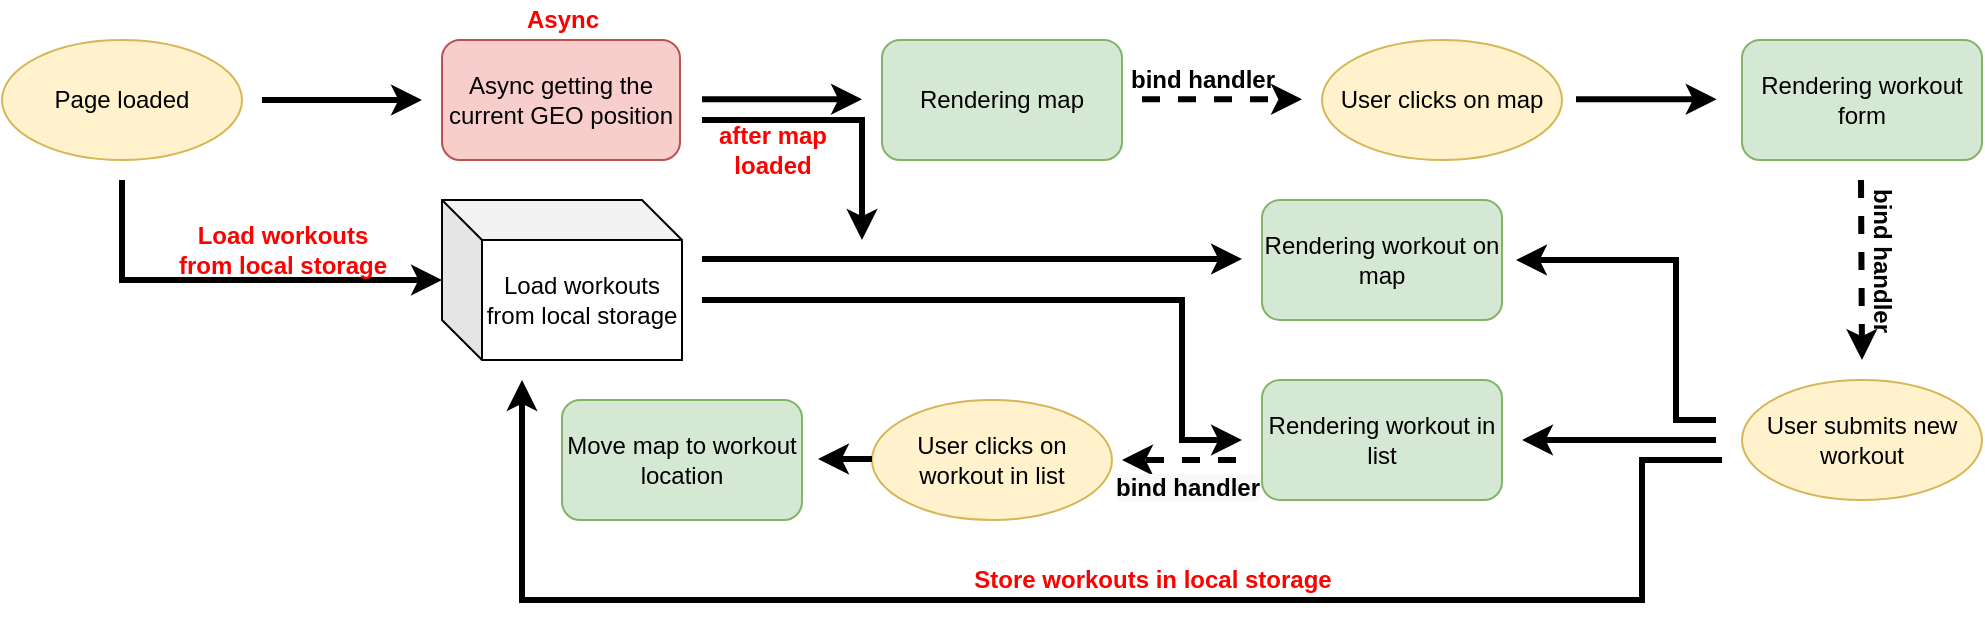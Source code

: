<mxfile version="17.2.4" type="github"><diagram id="C5RBs43oDa-KdzZeNtuy" name="Page-1"><mxGraphModel dx="1865" dy="560" grid="1" gridSize="10" guides="1" tooltips="1" connect="1" arrows="1" fold="1" page="1" pageScale="1" pageWidth="827" pageHeight="1169" math="0" shadow="0"><root><mxCell id="WIyWlLk6GJQsqaUBKTNV-0"/><mxCell id="WIyWlLk6GJQsqaUBKTNV-1" parent="WIyWlLk6GJQsqaUBKTNV-0"/><mxCell id="IAMbX6F5wWUgLAyOuemn-1" value="" style="endArrow=classic;html=1;rounded=0;strokeWidth=3;" parent="WIyWlLk6GJQsqaUBKTNV-1" edge="1"><mxGeometry width="50" height="50" relative="1" as="geometry"><mxPoint x="100" y="80" as="sourcePoint"/><mxPoint x="180" y="80" as="targetPoint"/></mxGeometry></mxCell><mxCell id="IAMbX6F5wWUgLAyOuemn-2" value="Async getting the current GEO position" style="rounded=1;whiteSpace=wrap;html=1;fillColor=#f8cecc;strokeColor=#b85450;" parent="WIyWlLk6GJQsqaUBKTNV-1" vertex="1"><mxGeometry x="190" y="50" width="119" height="60" as="geometry"/></mxCell><mxCell id="IAMbX6F5wWUgLAyOuemn-3" value="" style="endArrow=classic;html=1;rounded=0;strokeWidth=3;" parent="WIyWlLk6GJQsqaUBKTNV-1" edge="1"><mxGeometry width="50" height="50" relative="1" as="geometry"><mxPoint x="320" y="79.66" as="sourcePoint"/><mxPoint x="400" y="79.66" as="targetPoint"/></mxGeometry></mxCell><mxCell id="IAMbX6F5wWUgLAyOuemn-4" value="Rendering map" style="rounded=1;whiteSpace=wrap;html=1;fillColor=#d5e8d4;strokeColor=#82b366;" parent="WIyWlLk6GJQsqaUBKTNV-1" vertex="1"><mxGeometry x="410" y="50" width="120" height="60" as="geometry"/></mxCell><mxCell id="IAMbX6F5wWUgLAyOuemn-5" value="" style="endArrow=classic;html=1;rounded=0;strokeWidth=3;dashed=1;" parent="WIyWlLk6GJQsqaUBKTNV-1" edge="1"><mxGeometry width="50" height="50" relative="1" as="geometry"><mxPoint x="540" y="79.66" as="sourcePoint"/><mxPoint x="620" y="79.66" as="targetPoint"/></mxGeometry></mxCell><mxCell id="IAMbX6F5wWUgLAyOuemn-6" value="Rendering workout form" style="rounded=1;whiteSpace=wrap;html=1;fillColor=#d5e8d4;strokeColor=#82b366;" parent="WIyWlLk6GJQsqaUBKTNV-1" vertex="1"><mxGeometry x="840" y="50" width="120" height="60" as="geometry"/></mxCell><mxCell id="IAMbX6F5wWUgLAyOuemn-7" value="User clicks on map" style="ellipse;whiteSpace=wrap;html=1;fillColor=#fff2cc;strokeColor=#d6b656;" parent="WIyWlLk6GJQsqaUBKTNV-1" vertex="1"><mxGeometry x="630" y="50" width="120" height="60" as="geometry"/></mxCell><mxCell id="IAMbX6F5wWUgLAyOuemn-8" value="" style="endArrow=classic;html=1;rounded=0;strokeWidth=3;" parent="WIyWlLk6GJQsqaUBKTNV-1" edge="1"><mxGeometry width="50" height="50" relative="1" as="geometry"><mxPoint x="757" y="79.66" as="sourcePoint"/><mxPoint x="827.34" y="79.66" as="targetPoint"/></mxGeometry></mxCell><mxCell id="IAMbX6F5wWUgLAyOuemn-9" value="Page loaded" style="ellipse;whiteSpace=wrap;html=1;fillColor=#fff2cc;strokeColor=#d6b656;" parent="WIyWlLk6GJQsqaUBKTNV-1" vertex="1"><mxGeometry x="-30" y="50" width="120" height="60" as="geometry"/></mxCell><mxCell id="IAMbX6F5wWUgLAyOuemn-10" value="&lt;b&gt;bind handler&lt;/b&gt;" style="text;html=1;align=center;verticalAlign=middle;resizable=0;points=[];autosize=1;strokeColor=none;fillColor=none;" parent="WIyWlLk6GJQsqaUBKTNV-1" vertex="1"><mxGeometry x="525" y="60" width="90" height="20" as="geometry"/></mxCell><mxCell id="IAMbX6F5wWUgLAyOuemn-11" value="&lt;b&gt;&lt;font color=&quot;#ff0000&quot;&gt;Async&lt;/font&gt;&lt;/b&gt;" style="text;html=1;align=center;verticalAlign=middle;resizable=0;points=[];autosize=1;strokeColor=none;fillColor=none;" parent="WIyWlLk6GJQsqaUBKTNV-1" vertex="1"><mxGeometry x="225" y="30" width="50" height="20" as="geometry"/></mxCell><mxCell id="IAMbX6F5wWUgLAyOuemn-12" value="&lt;b&gt;bind handler&lt;/b&gt;" style="text;html=1;align=center;verticalAlign=middle;resizable=0;points=[];autosize=1;strokeColor=none;fillColor=none;rotation=90;" parent="WIyWlLk6GJQsqaUBKTNV-1" vertex="1"><mxGeometry x="865" y="150" width="90" height="20" as="geometry"/></mxCell><mxCell id="IAMbX6F5wWUgLAyOuemn-13" value="" style="endArrow=classic;html=1;rounded=0;strokeWidth=3;dashed=1;" parent="WIyWlLk6GJQsqaUBKTNV-1" edge="1"><mxGeometry width="50" height="50" relative="1" as="geometry"><mxPoint x="899.5" y="120" as="sourcePoint"/><mxPoint x="900" y="210" as="targetPoint"/></mxGeometry></mxCell><mxCell id="IAMbX6F5wWUgLAyOuemn-14" value="User submits new workout" style="ellipse;whiteSpace=wrap;html=1;fillColor=#fff2cc;strokeColor=#d6b656;" parent="WIyWlLk6GJQsqaUBKTNV-1" vertex="1"><mxGeometry x="840" y="220" width="120" height="60" as="geometry"/></mxCell><mxCell id="IAMbX6F5wWUgLAyOuemn-15" value="" style="endArrow=classic;html=1;rounded=0;strokeWidth=3;" parent="WIyWlLk6GJQsqaUBKTNV-1" edge="1"><mxGeometry width="50" height="50" relative="1" as="geometry"><mxPoint x="827" y="250" as="sourcePoint"/><mxPoint x="730" y="250" as="targetPoint"/></mxGeometry></mxCell><mxCell id="IAMbX6F5wWUgLAyOuemn-16" value="" style="endArrow=classic;html=1;rounded=0;strokeWidth=3;" parent="WIyWlLk6GJQsqaUBKTNV-1" edge="1"><mxGeometry width="50" height="50" relative="1" as="geometry"><mxPoint x="827" y="240" as="sourcePoint"/><mxPoint x="727" y="160" as="targetPoint"/><Array as="points"><mxPoint x="807" y="240"/><mxPoint x="807" y="160"/></Array></mxGeometry></mxCell><mxCell id="IAMbX6F5wWUgLAyOuemn-17" value="Rendering workout on map" style="rounded=1;whiteSpace=wrap;html=1;fillColor=#d5e8d4;strokeColor=#82b366;" parent="WIyWlLk6GJQsqaUBKTNV-1" vertex="1"><mxGeometry x="600" y="130" width="120" height="60" as="geometry"/></mxCell><mxCell id="IAMbX6F5wWUgLAyOuemn-18" value="Rendering workout in list" style="rounded=1;whiteSpace=wrap;html=1;fillColor=#d5e8d4;strokeColor=#82b366;" parent="WIyWlLk6GJQsqaUBKTNV-1" vertex="1"><mxGeometry x="600" y="220" width="120" height="60" as="geometry"/></mxCell><mxCell id="IAMbX6F5wWUgLAyOuemn-19" value="" style="endArrow=classic;html=1;rounded=0;strokeWidth=3;" parent="WIyWlLk6GJQsqaUBKTNV-1" target="IAMbX6F5wWUgLAyOuemn-20" edge="1"><mxGeometry width="50" height="50" relative="1" as="geometry"><mxPoint x="30" y="120" as="sourcePoint"/><mxPoint x="180" y="170" as="targetPoint"/><Array as="points"><mxPoint x="30" y="150"/><mxPoint x="30" y="170"/></Array></mxGeometry></mxCell><mxCell id="IAMbX6F5wWUgLAyOuemn-20" value="&lt;font color=&quot;#000000&quot;&gt;Load workouts from local storage&lt;/font&gt;" style="shape=cube;whiteSpace=wrap;html=1;boundedLbl=1;backgroundOutline=1;darkOpacity=0.05;darkOpacity2=0.1;fontColor=#FF0000;" parent="WIyWlLk6GJQsqaUBKTNV-1" vertex="1"><mxGeometry x="190" y="130" width="120" height="80" as="geometry"/></mxCell><mxCell id="IAMbX6F5wWUgLAyOuemn-21" value="" style="endArrow=classic;html=1;rounded=0;strokeWidth=3;" parent="WIyWlLk6GJQsqaUBKTNV-1" edge="1"><mxGeometry width="50" height="50" relative="1" as="geometry"><mxPoint x="320" y="90" as="sourcePoint"/><mxPoint x="400" y="150" as="targetPoint"/><Array as="points"><mxPoint x="400" y="90"/></Array></mxGeometry></mxCell><mxCell id="IAMbX6F5wWUgLAyOuemn-22" value="" style="endArrow=classic;html=1;rounded=0;strokeWidth=3;" parent="WIyWlLk6GJQsqaUBKTNV-1" edge="1"><mxGeometry width="50" height="50" relative="1" as="geometry"><mxPoint x="320" y="159.5" as="sourcePoint"/><mxPoint x="590" y="159.5" as="targetPoint"/></mxGeometry></mxCell><mxCell id="IAMbX6F5wWUgLAyOuemn-23" value="&lt;b&gt;&lt;font color=&quot;#ff0000&quot;&gt;after map &lt;br&gt;loaded&lt;/font&gt;&lt;/b&gt;" style="text;html=1;align=center;verticalAlign=middle;resizable=0;points=[];autosize=1;strokeColor=none;fillColor=none;fontColor=#000000;" parent="WIyWlLk6GJQsqaUBKTNV-1" vertex="1"><mxGeometry x="320" y="90" width="70" height="30" as="geometry"/></mxCell><mxCell id="IAMbX6F5wWUgLAyOuemn-24" value="" style="endArrow=classic;html=1;rounded=0;strokeWidth=3;" parent="WIyWlLk6GJQsqaUBKTNV-1" edge="1"><mxGeometry width="50" height="50" relative="1" as="geometry"><mxPoint x="320" y="180" as="sourcePoint"/><mxPoint x="590" y="250" as="targetPoint"/><Array as="points"><mxPoint x="560" y="180"/><mxPoint x="560" y="250"/></Array></mxGeometry></mxCell><mxCell id="IAMbX6F5wWUgLAyOuemn-25" value="" style="endArrow=classic;html=1;rounded=0;strokeWidth=3;shadow=0;sketch=0;" parent="WIyWlLk6GJQsqaUBKTNV-1" edge="1"><mxGeometry width="50" height="50" relative="1" as="geometry"><mxPoint x="830" y="260" as="sourcePoint"/><mxPoint x="230" y="220" as="targetPoint"/><Array as="points"><mxPoint x="790" y="260"/><mxPoint x="790" y="330"/><mxPoint x="230" y="330"/></Array></mxGeometry></mxCell><mxCell id="IAMbX6F5wWUgLAyOuemn-28" value="&lt;b&gt;Load workouts &lt;br&gt;from local storage&lt;/b&gt;" style="text;html=1;align=center;verticalAlign=middle;resizable=0;points=[];autosize=1;strokeColor=none;fillColor=none;fontColor=#FF0000;" parent="WIyWlLk6GJQsqaUBKTNV-1" vertex="1"><mxGeometry x="50" y="140" width="120" height="30" as="geometry"/></mxCell><mxCell id="IAMbX6F5wWUgLAyOuemn-29" value="&lt;b&gt;Store workouts in local storage&lt;/b&gt;" style="text;html=1;align=center;verticalAlign=middle;resizable=0;points=[];autosize=1;strokeColor=none;fillColor=none;fontColor=#FF0000;" parent="WIyWlLk6GJQsqaUBKTNV-1" vertex="1"><mxGeometry x="450" y="310" width="190" height="20" as="geometry"/></mxCell><mxCell id="IAMbX6F5wWUgLAyOuemn-30" value="" style="endArrow=classic;html=1;rounded=0;strokeWidth=3;dashed=1;" parent="WIyWlLk6GJQsqaUBKTNV-1" edge="1"><mxGeometry width="50" height="50" relative="1" as="geometry"><mxPoint x="587" y="260" as="sourcePoint"/><mxPoint x="530" y="260" as="targetPoint"/></mxGeometry></mxCell><mxCell id="IAMbX6F5wWUgLAyOuemn-31" value="User clicks on workout in list" style="ellipse;whiteSpace=wrap;html=1;fillColor=#fff2cc;strokeColor=#d6b656;" parent="WIyWlLk6GJQsqaUBKTNV-1" vertex="1"><mxGeometry x="405" y="230" width="120" height="60" as="geometry"/></mxCell><mxCell id="IAMbX6F5wWUgLAyOuemn-32" value="Move map to workout location" style="rounded=1;whiteSpace=wrap;html=1;fillColor=#d5e8d4;strokeColor=#82b366;" parent="WIyWlLk6GJQsqaUBKTNV-1" vertex="1"><mxGeometry x="250" y="230" width="120" height="60" as="geometry"/></mxCell><mxCell id="IAMbX6F5wWUgLAyOuemn-33" value="" style="endArrow=classic;html=1;rounded=0;strokeWidth=3;" parent="WIyWlLk6GJQsqaUBKTNV-1" edge="1"><mxGeometry width="50" height="50" relative="1" as="geometry"><mxPoint x="405" y="259.5" as="sourcePoint"/><mxPoint x="378" y="259.5" as="targetPoint"/></mxGeometry></mxCell><mxCell id="IAMbX6F5wWUgLAyOuemn-34" value="&lt;b style=&quot;color: rgb(0, 0, 0); font-family: helvetica; font-size: 12px; font-style: normal; letter-spacing: normal; text-align: center; text-indent: 0px; text-transform: none; word-spacing: 0px; background-color: rgb(248, 249, 250);&quot;&gt;bind handler&lt;/b&gt;" style="text;whiteSpace=wrap;html=1;fontColor=#FF0000;" parent="WIyWlLk6GJQsqaUBKTNV-1" vertex="1"><mxGeometry x="525" y="260" width="100" height="30" as="geometry"/></mxCell></root></mxGraphModel></diagram></mxfile>
